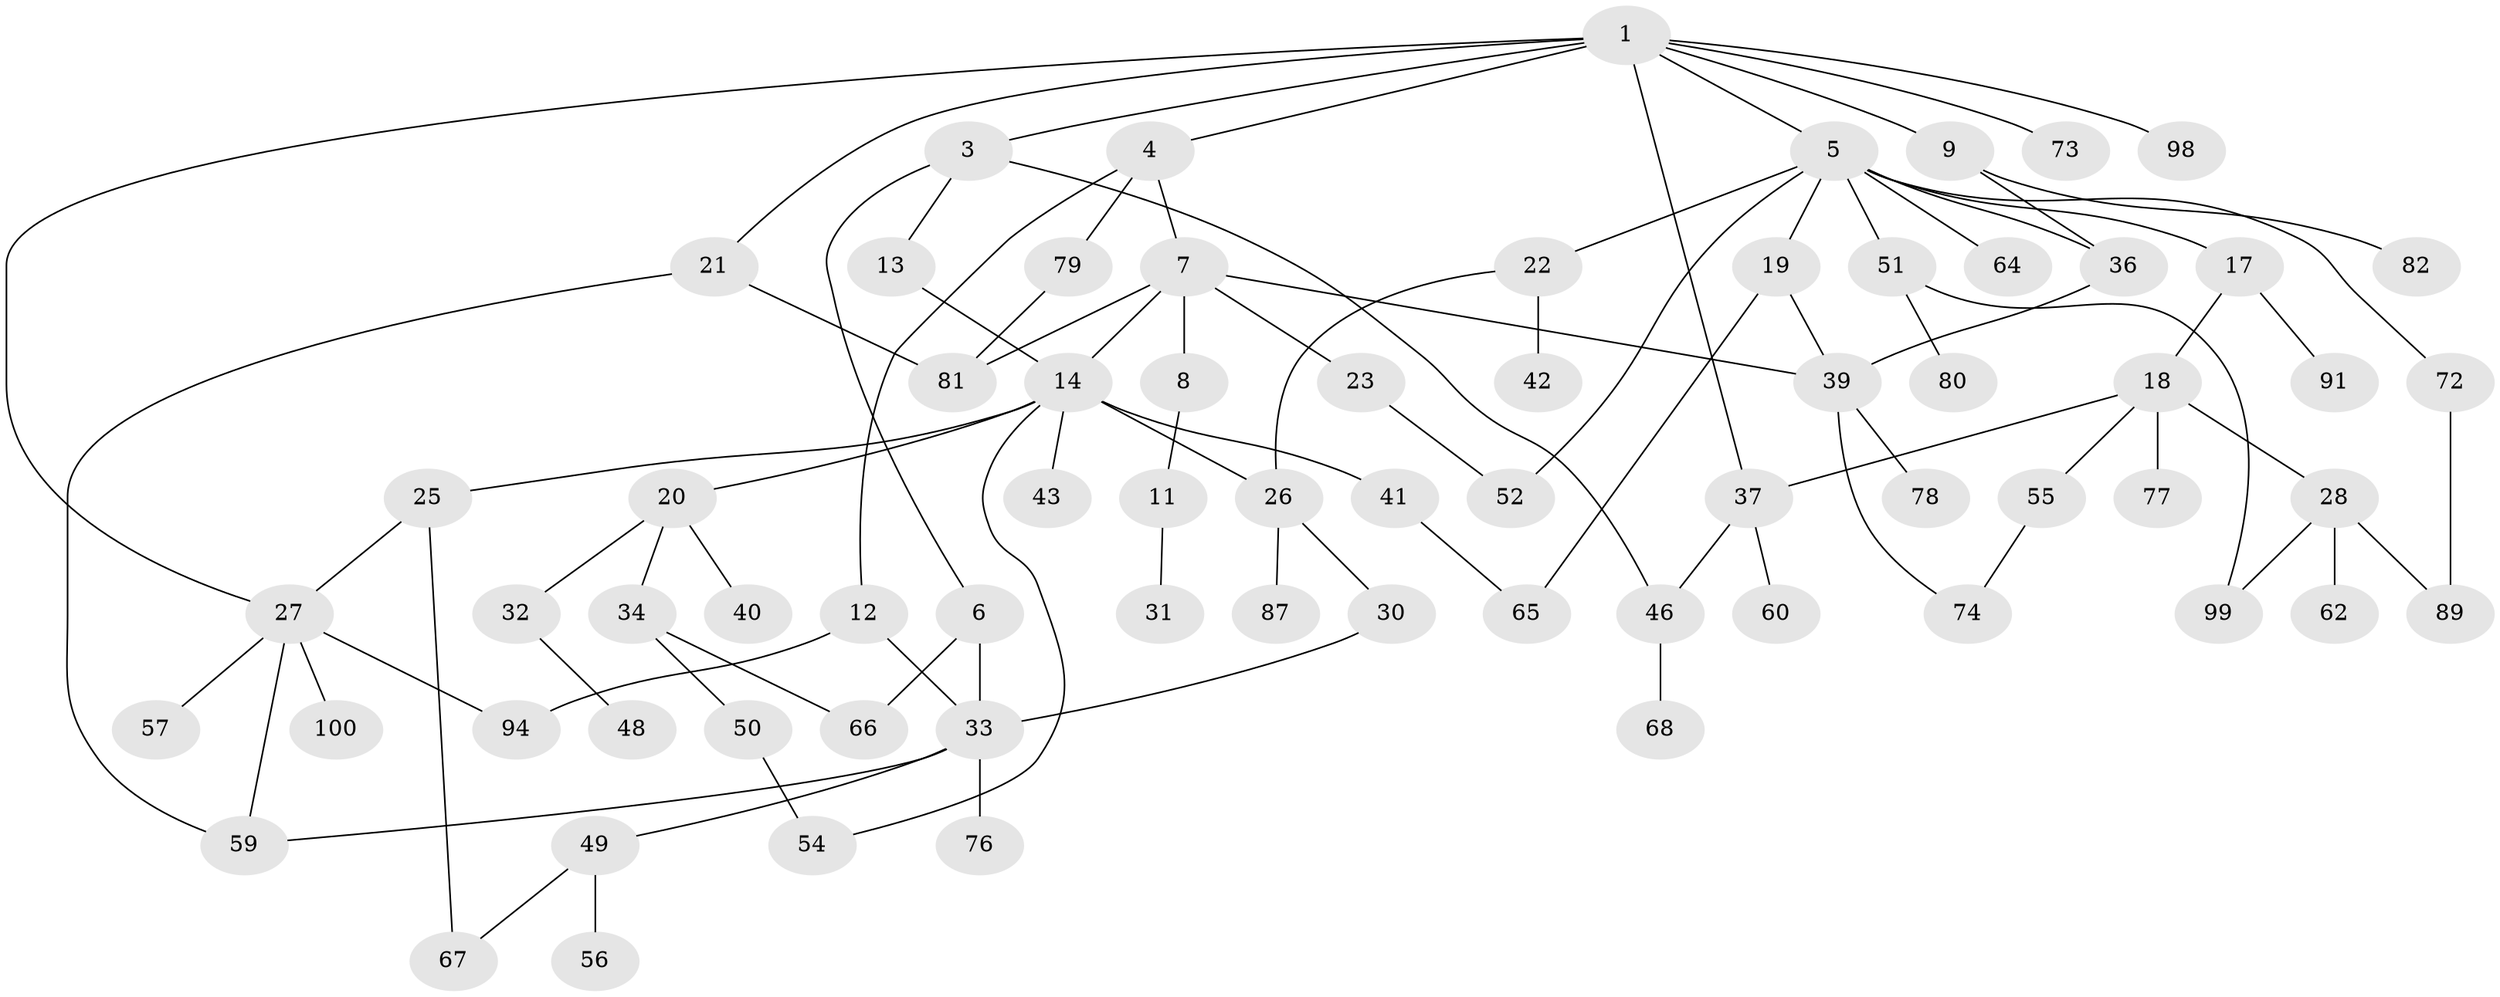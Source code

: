 // original degree distribution, {6: 0.01, 5: 0.06, 4: 0.11, 7: 0.02, 3: 0.23, 2: 0.3, 1: 0.27}
// Generated by graph-tools (version 1.1) at 2025/11/02/21/25 10:11:06]
// undirected, 70 vertices, 92 edges
graph export_dot {
graph [start="1"]
  node [color=gray90,style=filled];
  1 [super="+2"];
  3;
  4 [super="+84"];
  5 [super="+10"];
  6 [super="+35"];
  7 [super="+16"];
  8 [super="+58"];
  9 [super="+53"];
  11;
  12 [super="+15"];
  13 [super="+47"];
  14 [super="+24"];
  17;
  18 [super="+45"];
  19 [super="+90"];
  20;
  21;
  22;
  23 [super="+95"];
  25 [super="+75"];
  26 [super="+96"];
  27 [super="+29"];
  28 [super="+61"];
  30 [super="+97"];
  31;
  32 [super="+38"];
  33 [super="+44"];
  34;
  36;
  37 [super="+88"];
  39 [super="+93"];
  40;
  41 [super="+86"];
  42 [super="+70"];
  43;
  46 [super="+63"];
  48 [super="+92"];
  49;
  50;
  51 [super="+71"];
  52;
  54;
  55;
  56;
  57 [super="+85"];
  59 [super="+69"];
  60;
  62;
  64;
  65;
  66;
  67;
  68;
  72;
  73;
  74;
  76;
  77;
  78;
  79;
  80;
  81 [super="+83"];
  82;
  87;
  89;
  91;
  94;
  98;
  99;
  100;
  1 -- 3;
  1 -- 9;
  1 -- 21;
  1 -- 27;
  1 -- 98;
  1 -- 4;
  1 -- 37;
  1 -- 5;
  1 -- 73;
  3 -- 6;
  3 -- 13;
  3 -- 46;
  4 -- 7;
  4 -- 12;
  4 -- 79;
  5 -- 17;
  5 -- 19;
  5 -- 22;
  5 -- 36;
  5 -- 72;
  5 -- 64;
  5 -- 51;
  5 -- 52;
  6 -- 66;
  6 -- 33;
  7 -- 8;
  7 -- 39;
  7 -- 14;
  7 -- 81;
  7 -- 23;
  8 -- 11;
  9 -- 82;
  9 -- 36;
  11 -- 31;
  12 -- 94;
  12 -- 33;
  13 -- 14 [weight=2];
  14 -- 20;
  14 -- 26;
  14 -- 41;
  14 -- 54;
  14 -- 43 [weight=2];
  14 -- 25;
  17 -- 18;
  17 -- 91;
  18 -- 28;
  18 -- 77;
  18 -- 55;
  18 -- 37;
  19 -- 65;
  19 -- 39;
  20 -- 32;
  20 -- 34;
  20 -- 40;
  21 -- 81;
  21 -- 59;
  22 -- 42;
  22 -- 26;
  23 -- 52;
  25 -- 67;
  25 -- 27;
  26 -- 30;
  26 -- 87;
  27 -- 57;
  27 -- 94;
  27 -- 59;
  27 -- 100;
  28 -- 62;
  28 -- 89;
  28 -- 99;
  30 -- 33;
  32 -- 48;
  33 -- 49;
  33 -- 59;
  33 -- 76;
  34 -- 50;
  34 -- 66;
  36 -- 39;
  37 -- 60;
  37 -- 46;
  39 -- 74;
  39 -- 78 [weight=2];
  41 -- 65;
  46 -- 68;
  49 -- 56;
  49 -- 67;
  50 -- 54;
  51 -- 80;
  51 -- 99;
  55 -- 74;
  72 -- 89;
  79 -- 81;
}
